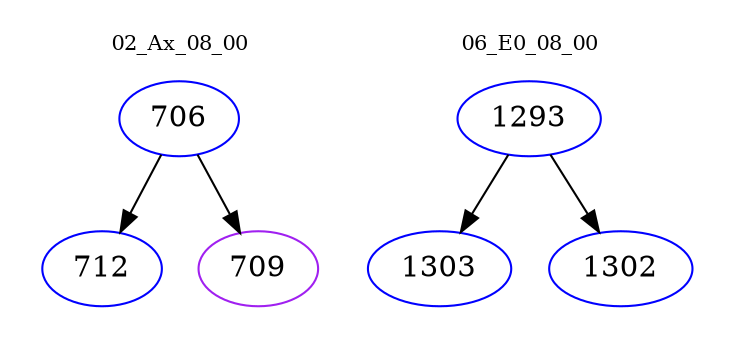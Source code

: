 digraph{
subgraph cluster_0 {
color = white
label = "02_Ax_08_00";
fontsize=10;
T0_706 [label="706", color="blue"]
T0_706 -> T0_712 [color="black"]
T0_712 [label="712", color="blue"]
T0_706 -> T0_709 [color="black"]
T0_709 [label="709", color="purple"]
}
subgraph cluster_1 {
color = white
label = "06_E0_08_00";
fontsize=10;
T1_1293 [label="1293", color="blue"]
T1_1293 -> T1_1303 [color="black"]
T1_1303 [label="1303", color="blue"]
T1_1293 -> T1_1302 [color="black"]
T1_1302 [label="1302", color="blue"]
}
}
